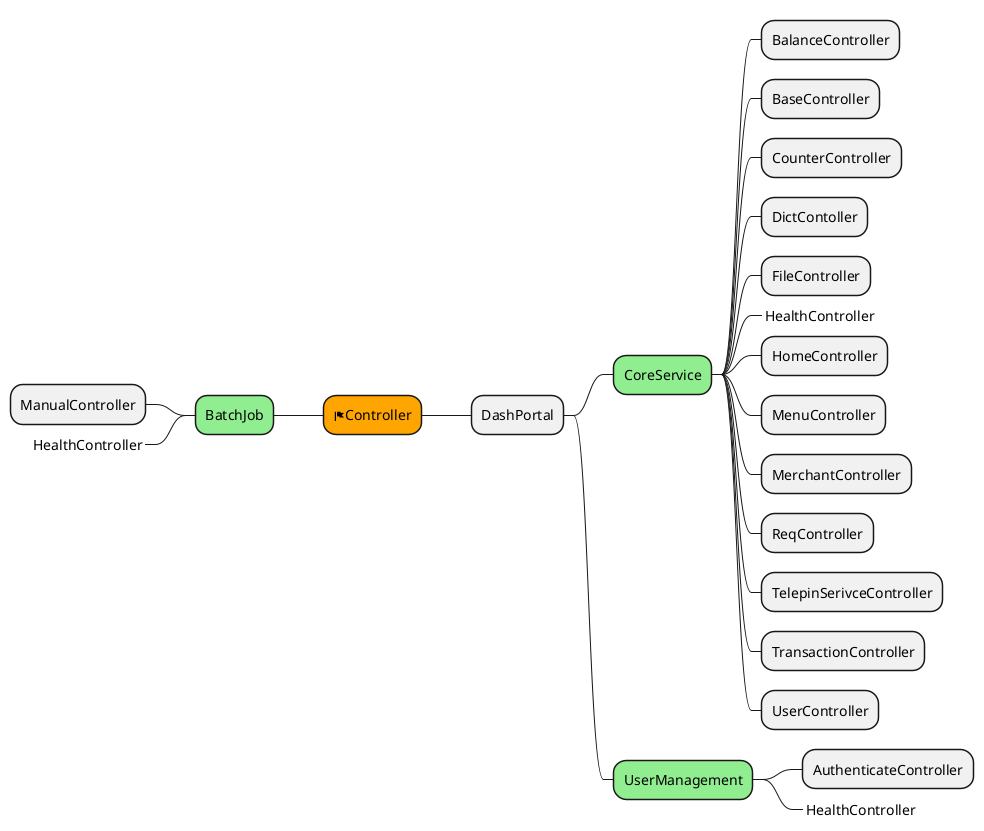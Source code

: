 @startmindmap
+[#Orange] <&flag>Controller
++ DashPortal
+++[#lightgreen] CoreService
++++ BalanceController
++++ BaseController
++++ CounterController
++++ DictContoller
++++ FileController
++++_ HealthController
++++ HomeController
++++ MenuController
++++ MerchantController
++++ ReqController
++++ TelepinSerivceController
++++ TransactionController
++++ UserController
+++[#lightgreen] UserManagement
++++ AuthenticateController
++++_ HealthController

left side


--[#lightgreen] BatchJob
--- ManualController
---_ HealthController

@endmindmap